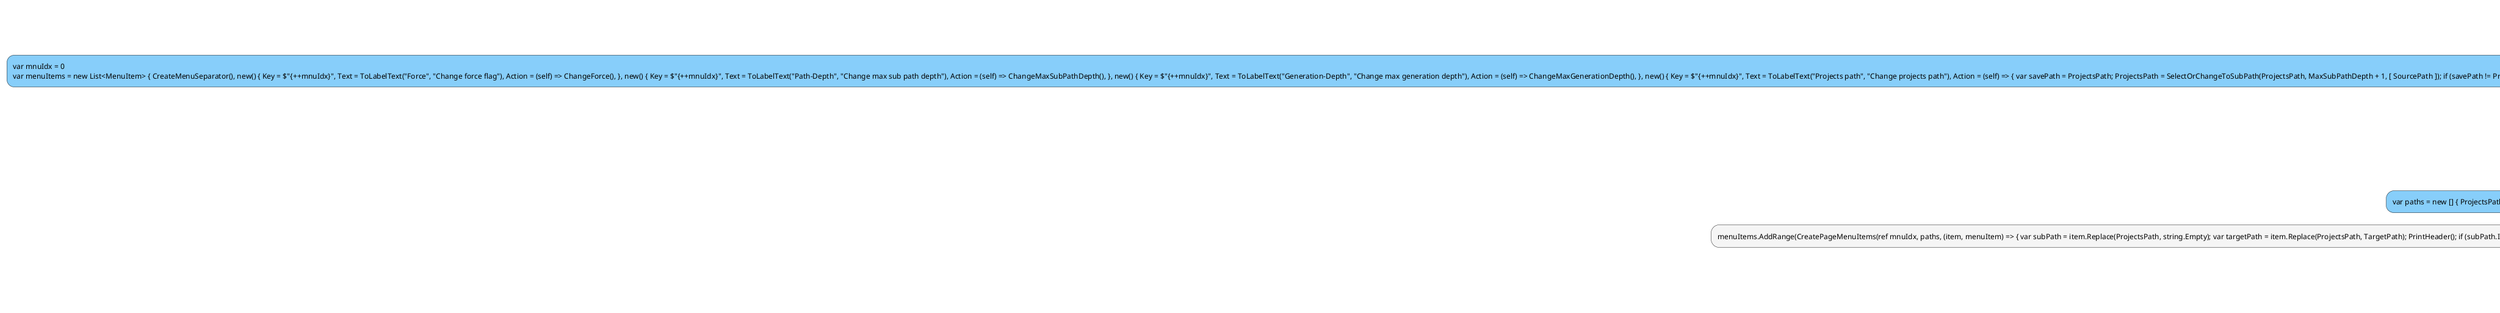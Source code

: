 @startuml PlantUMLApp.CreateMenuItems
title PlantUMLApp.CreateMenuItems
start
#LightSkyBlue:var mnuIdx = 0\nvar menuItems = new List<MenuItem> { CreateMenuSeparator(), new() { Key = $"{++mnuIdx}", Text = ToLabelText("Force", "Change force flag"), Action = (self) => ChangeForce(), }, new() { Key = $"{++mnuIdx}", Text = ToLabelText("Path-Depth", "Change max sub path depth"), Action = (self) => ChangeMaxSubPathDepth(), }, new() { Key = $"{++mnuIdx}", Text = ToLabelText("Generation-Depth", "Change max generation depth"), Action = (self) => ChangeMaxGenerationDepth(), }, new() { Key = $"{++mnuIdx}", Text = ToLabelText("Projects path", "Change projects path"), Action = (self) => { var savePath = ProjectsPath; ProjectsPath = SelectOrChangeToSubPath(ProjectsPath, MaxSubPathDepth + 1, [ SourcePath ]); if (savePath != ProjectsPath) { PageIndex = 0; } if (savePath == TargetPath) { TargetPath = ProjectsPath; } }, }, new() { Key = $"{++mnuIdx}", Text = ToLabelText("Target path", "Change target path"), Action = (self) => { var savePath = TargetPath; TargetPath = SelectOrChangeToSubPath(TargetPath, MaxSubPathDepth + 1, [ SourcePath ]); if (savePath != TargetPath) { PageIndex = 0; } }, }, CreateMenuSeparator(), new() { Key = $"{++mnuIdx}", Text = ToLabelText("Create", "Change create complete diagram"), Action = (self) => CreateCompleteDiagram = !CreateCompleteDiagram, }, new() { Key = $"{++mnuIdx}", Text = ToLabelText("Folder", "Change diagram folder"), Action = (self) => ChangeDiagramFolder(), }, new() { Key = $"{++mnuIdx}", Text = ToLabelText("Builder", "Change diagram builder"), Action = (self) => ChangeDiagramBuilder(), }, CreateMenuSeparator(), };
#LightYellow:if (mnuIdx % 10 != 0) then (<color:green>yes)
  #WhiteSmoke:mnuIdx += 10 - (mnuIdx % 10);
endif
#LightSkyBlue:var paths = new [] { ProjectsPath }.Union(TemplatePath.GetSubPaths(ProjectsPath, MaxSubPathDepth)) .Where(p => TemplatePath.ContainsFiles(p, "*.cs")) .OrderBy(p => p) .ToArray();
#WhiteSmoke:menuItems.AddRange(CreatePageMenuItems(ref mnuIdx, paths, (item, menuItem) => { var subPath = item.Replace(ProjectsPath, string.Empty); var targetPath = item.Replace(ProjectsPath, TargetPath); PrintHeader(); if (subPath.IsNullOrEmpty()) { subPath = $"{Path.DirectorySeparatorChar}{ProjectsPath.Split(Path.DirectorySeparatorChar).LastOrDefault()}"; } menuItem.Text = ToLabelText("Path", $"{subPath}"); menuItem.Tag = "paths"; menuItem.Action = (self) => CreateDiagram(self, Force); menuItem.Params = new() { { "sourcePath", item }, { "targetPath", targetPath } }; }));
#Lavender:return [.. menuItems.Union(CreateExitMenuItems())];
stop
@enduml
